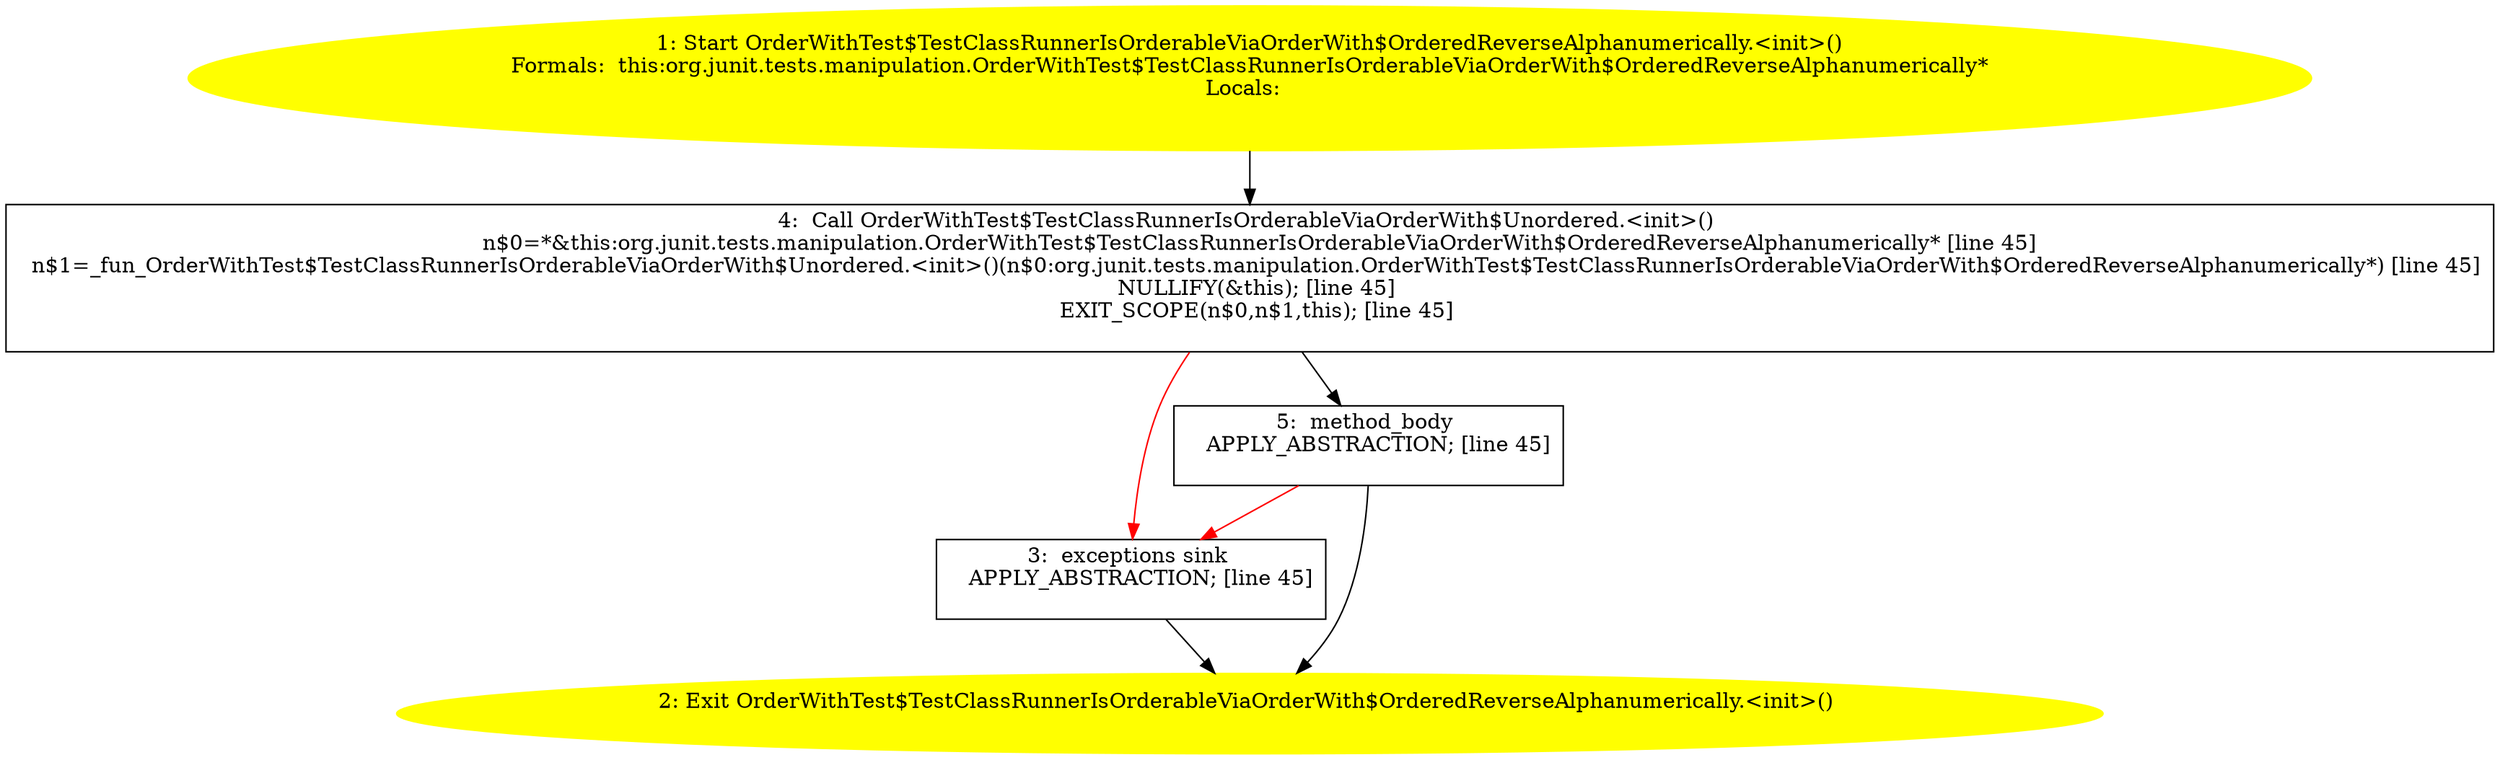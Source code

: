 /* @generated */
digraph cfg {
"org.junit.tests.manipulation.OrderWithTest$TestClassRunnerIsOrderableViaOrderWith$OrderedReverseAlph.9fa171de4cc7667f72b9042d0f9c58c5_1" [label="1: Start OrderWithTest$TestClassRunnerIsOrderableViaOrderWith$OrderedReverseAlphanumerically.<init>()\nFormals:  this:org.junit.tests.manipulation.OrderWithTest$TestClassRunnerIsOrderableViaOrderWith$OrderedReverseAlphanumerically*\nLocals:  \n  " color=yellow style=filled]
	

	 "org.junit.tests.manipulation.OrderWithTest$TestClassRunnerIsOrderableViaOrderWith$OrderedReverseAlph.9fa171de4cc7667f72b9042d0f9c58c5_1" -> "org.junit.tests.manipulation.OrderWithTest$TestClassRunnerIsOrderableViaOrderWith$OrderedReverseAlph.9fa171de4cc7667f72b9042d0f9c58c5_4" ;
"org.junit.tests.manipulation.OrderWithTest$TestClassRunnerIsOrderableViaOrderWith$OrderedReverseAlph.9fa171de4cc7667f72b9042d0f9c58c5_2" [label="2: Exit OrderWithTest$TestClassRunnerIsOrderableViaOrderWith$OrderedReverseAlphanumerically.<init>() \n  " color=yellow style=filled]
	

"org.junit.tests.manipulation.OrderWithTest$TestClassRunnerIsOrderableViaOrderWith$OrderedReverseAlph.9fa171de4cc7667f72b9042d0f9c58c5_3" [label="3:  exceptions sink \n   APPLY_ABSTRACTION; [line 45]\n " shape="box"]
	

	 "org.junit.tests.manipulation.OrderWithTest$TestClassRunnerIsOrderableViaOrderWith$OrderedReverseAlph.9fa171de4cc7667f72b9042d0f9c58c5_3" -> "org.junit.tests.manipulation.OrderWithTest$TestClassRunnerIsOrderableViaOrderWith$OrderedReverseAlph.9fa171de4cc7667f72b9042d0f9c58c5_2" ;
"org.junit.tests.manipulation.OrderWithTest$TestClassRunnerIsOrderableViaOrderWith$OrderedReverseAlph.9fa171de4cc7667f72b9042d0f9c58c5_4" [label="4:  Call OrderWithTest$TestClassRunnerIsOrderableViaOrderWith$Unordered.<init>() \n   n$0=*&this:org.junit.tests.manipulation.OrderWithTest$TestClassRunnerIsOrderableViaOrderWith$OrderedReverseAlphanumerically* [line 45]\n  n$1=_fun_OrderWithTest$TestClassRunnerIsOrderableViaOrderWith$Unordered.<init>()(n$0:org.junit.tests.manipulation.OrderWithTest$TestClassRunnerIsOrderableViaOrderWith$OrderedReverseAlphanumerically*) [line 45]\n  NULLIFY(&this); [line 45]\n  EXIT_SCOPE(n$0,n$1,this); [line 45]\n " shape="box"]
	

	 "org.junit.tests.manipulation.OrderWithTest$TestClassRunnerIsOrderableViaOrderWith$OrderedReverseAlph.9fa171de4cc7667f72b9042d0f9c58c5_4" -> "org.junit.tests.manipulation.OrderWithTest$TestClassRunnerIsOrderableViaOrderWith$OrderedReverseAlph.9fa171de4cc7667f72b9042d0f9c58c5_5" ;
	 "org.junit.tests.manipulation.OrderWithTest$TestClassRunnerIsOrderableViaOrderWith$OrderedReverseAlph.9fa171de4cc7667f72b9042d0f9c58c5_4" -> "org.junit.tests.manipulation.OrderWithTest$TestClassRunnerIsOrderableViaOrderWith$OrderedReverseAlph.9fa171de4cc7667f72b9042d0f9c58c5_3" [color="red" ];
"org.junit.tests.manipulation.OrderWithTest$TestClassRunnerIsOrderableViaOrderWith$OrderedReverseAlph.9fa171de4cc7667f72b9042d0f9c58c5_5" [label="5:  method_body \n   APPLY_ABSTRACTION; [line 45]\n " shape="box"]
	

	 "org.junit.tests.manipulation.OrderWithTest$TestClassRunnerIsOrderableViaOrderWith$OrderedReverseAlph.9fa171de4cc7667f72b9042d0f9c58c5_5" -> "org.junit.tests.manipulation.OrderWithTest$TestClassRunnerIsOrderableViaOrderWith$OrderedReverseAlph.9fa171de4cc7667f72b9042d0f9c58c5_2" ;
	 "org.junit.tests.manipulation.OrderWithTest$TestClassRunnerIsOrderableViaOrderWith$OrderedReverseAlph.9fa171de4cc7667f72b9042d0f9c58c5_5" -> "org.junit.tests.manipulation.OrderWithTest$TestClassRunnerIsOrderableViaOrderWith$OrderedReverseAlph.9fa171de4cc7667f72b9042d0f9c58c5_3" [color="red" ];
}
